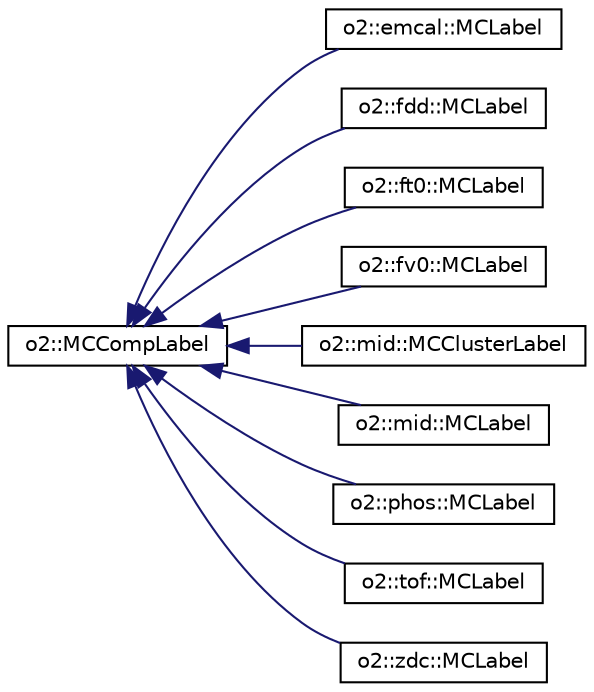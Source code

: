 digraph "Graphical Class Hierarchy"
{
 // INTERACTIVE_SVG=YES
  bgcolor="transparent";
  edge [fontname="Helvetica",fontsize="10",labelfontname="Helvetica",labelfontsize="10"];
  node [fontname="Helvetica",fontsize="10",shape=record];
  rankdir="LR";
  Node0 [label="o2::MCCompLabel",height=0.2,width=0.4,color="black",URL="$de/def/classo2_1_1MCCompLabel.html"];
  Node0 -> Node1 [dir="back",color="midnightblue",fontsize="10",style="solid",fontname="Helvetica"];
  Node1 [label="o2::emcal::MCLabel",height=0.2,width=0.4,color="black",URL="$df/d56/classo2_1_1emcal_1_1MCLabel.html",tooltip="Monte-Carlo label for EMCAL clusters / digits. "];
  Node0 -> Node2 [dir="back",color="midnightblue",fontsize="10",style="solid",fontname="Helvetica"];
  Node2 [label="o2::fdd::MCLabel",height=0.2,width=0.4,color="black",URL="$d1/d1b/classo2_1_1fdd_1_1MCLabel.html"];
  Node0 -> Node3 [dir="back",color="midnightblue",fontsize="10",style="solid",fontname="Helvetica"];
  Node3 [label="o2::ft0::MCLabel",height=0.2,width=0.4,color="black",URL="$dd/dfd/classo2_1_1ft0_1_1MCLabel.html"];
  Node0 -> Node4 [dir="back",color="midnightblue",fontsize="10",style="solid",fontname="Helvetica"];
  Node4 [label="o2::fv0::MCLabel",height=0.2,width=0.4,color="black",URL="$d2/d93/classo2_1_1fv0_1_1MCLabel.html"];
  Node0 -> Node5 [dir="back",color="midnightblue",fontsize="10",style="solid",fontname="Helvetica"];
  Node5 [label="o2::mid::MCClusterLabel",height=0.2,width=0.4,color="black",URL="$d9/d99/classo2_1_1mid_1_1MCClusterLabel.html"];
  Node0 -> Node6 [dir="back",color="midnightblue",fontsize="10",style="solid",fontname="Helvetica"];
  Node6 [label="o2::mid::MCLabel",height=0.2,width=0.4,color="black",URL="$db/d36/classo2_1_1mid_1_1MCLabel.html"];
  Node0 -> Node7 [dir="back",color="midnightblue",fontsize="10",style="solid",fontname="Helvetica"];
  Node7 [label="o2::phos::MCLabel",height=0.2,width=0.4,color="black",URL="$d9/d1e/classo2_1_1phos_1_1MCLabel.html"];
  Node0 -> Node8 [dir="back",color="midnightblue",fontsize="10",style="solid",fontname="Helvetica"];
  Node8 [label="o2::tof::MCLabel",height=0.2,width=0.4,color="black",URL="$d7/d53/classo2_1_1tof_1_1MCLabel.html"];
  Node0 -> Node9 [dir="back",color="midnightblue",fontsize="10",style="solid",fontname="Helvetica"];
  Node9 [label="o2::zdc::MCLabel",height=0.2,width=0.4,color="black",URL="$dc/d6f/classo2_1_1zdc_1_1MCLabel.html"];
}
